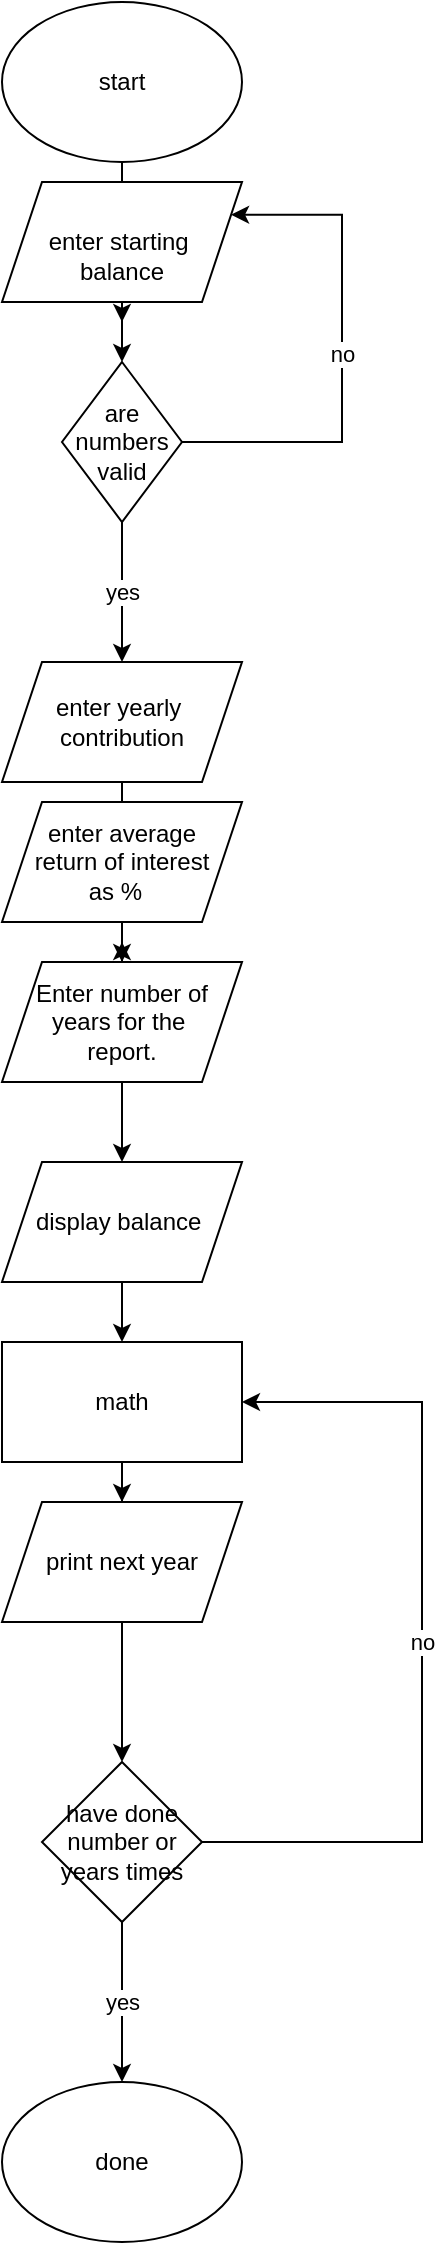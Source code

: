 <mxfile version="13.7.3" type="github">
  <diagram id="psb5xfgSCpwf0G0vAjJN" name="Page-1">
    <mxGraphModel dx="1038" dy="499" grid="1" gridSize="10" guides="1" tooltips="1" connect="1" arrows="1" fold="1" page="1" pageScale="1" pageWidth="850" pageHeight="1100" background="none" math="0" shadow="0">
      <root>
        <mxCell id="0" />
        <mxCell id="1" parent="0" />
        <mxCell id="0RnpqdDytJ1ymvPTdnLw-4" value="" style="edgeStyle=orthogonalEdgeStyle;rounded=0;orthogonalLoop=1;jettySize=auto;html=1;" edge="1" parent="1">
          <mxGeometry relative="1" as="geometry">
            <mxPoint x="240" y="260" as="sourcePoint" />
            <mxPoint x="240" y="350" as="targetPoint" />
          </mxGeometry>
        </mxCell>
        <mxCell id="0RnpqdDytJ1ymvPTdnLw-5" value="start" style="ellipse;whiteSpace=wrap;html=1;" vertex="1" parent="1">
          <mxGeometry x="180" y="190" width="120" height="80" as="geometry" />
        </mxCell>
        <mxCell id="0RnpqdDytJ1ymvPTdnLw-8" value="" style="edgeStyle=orthogonalEdgeStyle;rounded=0;orthogonalLoop=1;jettySize=auto;html=1;" edge="1" parent="1" source="0RnpqdDytJ1ymvPTdnLw-13">
          <mxGeometry relative="1" as="geometry">
            <mxPoint x="240" y="660" as="targetPoint" />
          </mxGeometry>
        </mxCell>
        <mxCell id="0RnpqdDytJ1ymvPTdnLw-34" value="" style="edgeStyle=orthogonalEdgeStyle;rounded=0;orthogonalLoop=1;jettySize=auto;html=1;" edge="1" parent="1" source="0RnpqdDytJ1ymvPTdnLw-6" target="0RnpqdDytJ1ymvPTdnLw-33">
          <mxGeometry relative="1" as="geometry" />
        </mxCell>
        <mxCell id="0RnpqdDytJ1ymvPTdnLw-6" value="&lt;br&gt;enter starting&amp;nbsp;&lt;br&gt;balance" style="shape=parallelogram;perimeter=parallelogramPerimeter;whiteSpace=wrap;html=1;fixedSize=1;" vertex="1" parent="1">
          <mxGeometry x="180" y="280" width="120" height="60" as="geometry" />
        </mxCell>
        <mxCell id="0RnpqdDytJ1ymvPTdnLw-11" value="" style="edgeStyle=orthogonalEdgeStyle;rounded=0;orthogonalLoop=1;jettySize=auto;html=1;" edge="1" parent="1" source="0RnpqdDytJ1ymvPTdnLw-9">
          <mxGeometry relative="1" as="geometry">
            <mxPoint x="240" y="590" as="targetPoint" />
          </mxGeometry>
        </mxCell>
        <mxCell id="0RnpqdDytJ1ymvPTdnLw-9" value="enter yearly&amp;nbsp;&lt;br&gt;contribution" style="shape=parallelogram;perimeter=parallelogramPerimeter;whiteSpace=wrap;html=1;fixedSize=1;" vertex="1" parent="1">
          <mxGeometry x="180" y="520" width="120" height="60" as="geometry" />
        </mxCell>
        <mxCell id="0RnpqdDytJ1ymvPTdnLw-14" value="" style="edgeStyle=orthogonalEdgeStyle;rounded=0;orthogonalLoop=1;jettySize=auto;html=1;" edge="1" parent="1" target="0RnpqdDytJ1ymvPTdnLw-13">
          <mxGeometry relative="1" as="geometry">
            <mxPoint x="240" y="650" as="sourcePoint" />
          </mxGeometry>
        </mxCell>
        <mxCell id="0RnpqdDytJ1ymvPTdnLw-16" value="" style="edgeStyle=orthogonalEdgeStyle;rounded=0;orthogonalLoop=1;jettySize=auto;html=1;" edge="1" parent="1" source="0RnpqdDytJ1ymvPTdnLw-13" target="0RnpqdDytJ1ymvPTdnLw-15">
          <mxGeometry relative="1" as="geometry" />
        </mxCell>
        <mxCell id="0RnpqdDytJ1ymvPTdnLw-38" value="" style="edgeStyle=orthogonalEdgeStyle;rounded=0;orthogonalLoop=1;jettySize=auto;html=1;" edge="1" parent="1" source="0RnpqdDytJ1ymvPTdnLw-15" target="0RnpqdDytJ1ymvPTdnLw-37">
          <mxGeometry relative="1" as="geometry" />
        </mxCell>
        <mxCell id="0RnpqdDytJ1ymvPTdnLw-15" value="Enter number of years for the&amp;nbsp;&lt;br&gt;report." style="shape=parallelogram;perimeter=parallelogramPerimeter;whiteSpace=wrap;html=1;fixedSize=1;" vertex="1" parent="1">
          <mxGeometry x="180" y="670" width="120" height="60" as="geometry" />
        </mxCell>
        <mxCell id="0RnpqdDytJ1ymvPTdnLw-13" value="enter average&lt;br&gt;return of interest&lt;br&gt;as %&amp;nbsp;&amp;nbsp;" style="shape=parallelogram;perimeter=parallelogramPerimeter;whiteSpace=wrap;html=1;fixedSize=1;" vertex="1" parent="1">
          <mxGeometry x="180" y="590" width="120" height="60" as="geometry" />
        </mxCell>
        <mxCell id="0RnpqdDytJ1ymvPTdnLw-35" value="no" style="edgeStyle=orthogonalEdgeStyle;rounded=0;orthogonalLoop=1;jettySize=auto;html=1;exitX=1;exitY=0.5;exitDx=0;exitDy=0;entryX=1;entryY=0.25;entryDx=0;entryDy=0;" edge="1" parent="1" source="0RnpqdDytJ1ymvPTdnLw-33" target="0RnpqdDytJ1ymvPTdnLw-6">
          <mxGeometry relative="1" as="geometry">
            <Array as="points">
              <mxPoint x="350" y="410" />
              <mxPoint x="350" y="296" />
            </Array>
          </mxGeometry>
        </mxCell>
        <mxCell id="0RnpqdDytJ1ymvPTdnLw-49" value="yes" style="edgeStyle=orthogonalEdgeStyle;rounded=0;orthogonalLoop=1;jettySize=auto;html=1;" edge="1" parent="1" source="0RnpqdDytJ1ymvPTdnLw-33" target="0RnpqdDytJ1ymvPTdnLw-9">
          <mxGeometry relative="1" as="geometry" />
        </mxCell>
        <mxCell id="0RnpqdDytJ1ymvPTdnLw-33" value="are numbers valid" style="rhombus;whiteSpace=wrap;html=1;" vertex="1" parent="1">
          <mxGeometry x="210" y="370" width="60" height="80" as="geometry" />
        </mxCell>
        <mxCell id="0RnpqdDytJ1ymvPTdnLw-40" value="" style="edgeStyle=orthogonalEdgeStyle;rounded=0;orthogonalLoop=1;jettySize=auto;html=1;" edge="1" parent="1" source="0RnpqdDytJ1ymvPTdnLw-37" target="0RnpqdDytJ1ymvPTdnLw-39">
          <mxGeometry relative="1" as="geometry" />
        </mxCell>
        <mxCell id="0RnpqdDytJ1ymvPTdnLw-37" value="display balance&amp;nbsp;" style="shape=parallelogram;perimeter=parallelogramPerimeter;whiteSpace=wrap;html=1;fixedSize=1;fontFamily=Helvetica;fontSize=12;fontColor=#000000;align=center;strokeColor=#000000;fillColor=#ffffff;" vertex="1" parent="1">
          <mxGeometry x="180" y="770" width="120" height="60" as="geometry" />
        </mxCell>
        <mxCell id="0RnpqdDytJ1ymvPTdnLw-42" value="" style="edgeStyle=orthogonalEdgeStyle;rounded=0;orthogonalLoop=1;jettySize=auto;html=1;" edge="1" parent="1" source="0RnpqdDytJ1ymvPTdnLw-39" target="0RnpqdDytJ1ymvPTdnLw-41">
          <mxGeometry relative="1" as="geometry" />
        </mxCell>
        <mxCell id="0RnpqdDytJ1ymvPTdnLw-39" value="math" style="whiteSpace=wrap;html=1;" vertex="1" parent="1">
          <mxGeometry x="180" y="860" width="120" height="60" as="geometry" />
        </mxCell>
        <mxCell id="0RnpqdDytJ1ymvPTdnLw-45" value="" style="edgeStyle=orthogonalEdgeStyle;rounded=0;orthogonalLoop=1;jettySize=auto;html=1;" edge="1" parent="1" source="0RnpqdDytJ1ymvPTdnLw-41" target="0RnpqdDytJ1ymvPTdnLw-44">
          <mxGeometry relative="1" as="geometry" />
        </mxCell>
        <mxCell id="0RnpqdDytJ1ymvPTdnLw-41" value="print next year" style="shape=parallelogram;perimeter=parallelogramPerimeter;whiteSpace=wrap;html=1;fixedSize=1;fontFamily=Helvetica;fontSize=12;fontColor=#000000;align=center;strokeColor=#000000;fillColor=#ffffff;" vertex="1" parent="1">
          <mxGeometry x="180" y="940" width="120" height="60" as="geometry" />
        </mxCell>
        <mxCell id="0RnpqdDytJ1ymvPTdnLw-46" value="no" style="edgeStyle=orthogonalEdgeStyle;rounded=0;orthogonalLoop=1;jettySize=auto;html=1;exitX=1;exitY=0.5;exitDx=0;exitDy=0;entryX=1;entryY=0.5;entryDx=0;entryDy=0;" edge="1" parent="1" source="0RnpqdDytJ1ymvPTdnLw-44" target="0RnpqdDytJ1ymvPTdnLw-39">
          <mxGeometry relative="1" as="geometry">
            <Array as="points">
              <mxPoint x="390" y="1110" />
              <mxPoint x="390" y="890" />
            </Array>
          </mxGeometry>
        </mxCell>
        <mxCell id="0RnpqdDytJ1ymvPTdnLw-48" value="yes" style="edgeStyle=orthogonalEdgeStyle;rounded=0;orthogonalLoop=1;jettySize=auto;html=1;" edge="1" parent="1" source="0RnpqdDytJ1ymvPTdnLw-44" target="0RnpqdDytJ1ymvPTdnLw-47">
          <mxGeometry relative="1" as="geometry" />
        </mxCell>
        <mxCell id="0RnpqdDytJ1ymvPTdnLw-44" value="have done number or years times" style="rhombus;whiteSpace=wrap;html=1;" vertex="1" parent="1">
          <mxGeometry x="200" y="1070" width="80" height="80" as="geometry" />
        </mxCell>
        <mxCell id="0RnpqdDytJ1ymvPTdnLw-47" value="done" style="ellipse;whiteSpace=wrap;html=1;" vertex="1" parent="1">
          <mxGeometry x="180" y="1230" width="120" height="80" as="geometry" />
        </mxCell>
      </root>
    </mxGraphModel>
  </diagram>
</mxfile>

